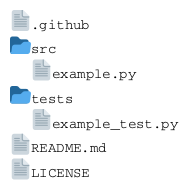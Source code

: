 {
  "sha1": "d1ll1kpo8r9kkibgzbjowybwcefomog",
  "insertion": {
    "when": "2024-06-01T09:03:02.401Z",
    "url": "https://github.com/plantuml/plantuml/issues/1448",
    "user": "plantuml@gmail.com"
  }
}
@startfiles
/.github
/src/example.py
/tests/example_test.py
/README.md
/LICENSE
@endfiles

